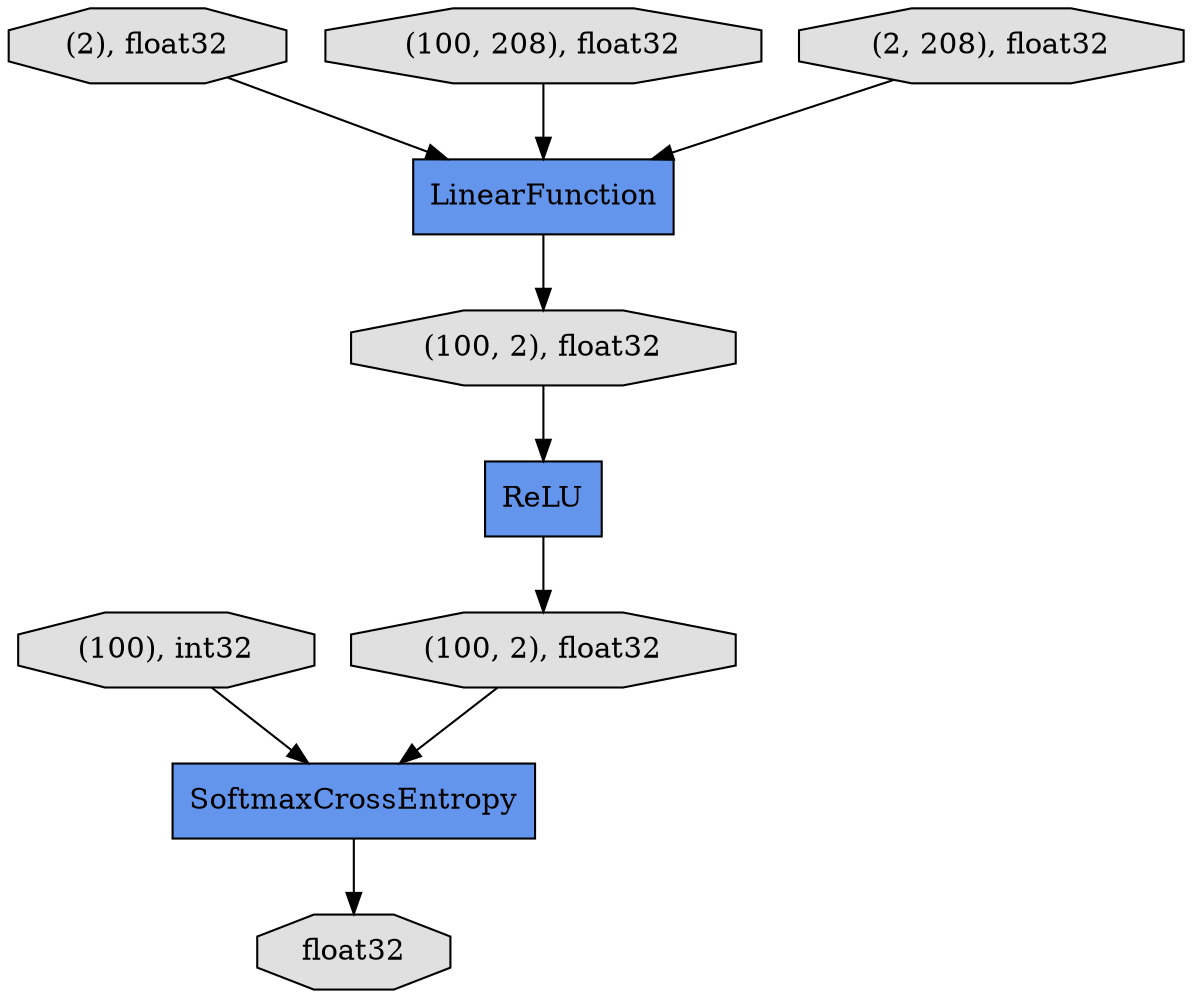 digraph graphname{rankdir=TB;139642738845200 [shape="octagon",style="filled",fillcolor="#E0E0E0",label="(100, 2), float32"];139642734921808 [shape="octagon",style="filled",fillcolor="#E0E0E0",label="(100), int32"];139642738844880 [shape="record",style="filled",fillcolor="#6495ED",label="ReLU"];139642738113744 [shape="octagon",style="filled",fillcolor="#E0E0E0",label="(2), float32"];139642738839824 [shape="record",style="filled",fillcolor="#6495ED",label="LinearFunction"];139642738845008 [shape="octagon",style="filled",fillcolor="#E0E0E0",label="float32"];139642738845072 [shape="octagon",style="filled",fillcolor="#E0E0E0",label="(100, 2), float32"];139642734923664 [shape="record",style="filled",fillcolor="#6495ED",label="SoftmaxCrossEntropy"];139642738845648 [shape="octagon",style="filled",fillcolor="#E0E0E0",label="(100, 208), float32"];139642738113616 [shape="octagon",style="filled",fillcolor="#E0E0E0",label="(2, 208), float32"];139642738845648 -> 139642738839824;139642738113744 -> 139642738839824;139642738113616 -> 139642738839824;139642738845200 -> 139642738844880;139642738839824 -> 139642738845200;139642738845072 -> 139642734923664;139642734921808 -> 139642734923664;139642738844880 -> 139642738845072;139642734923664 -> 139642738845008;}